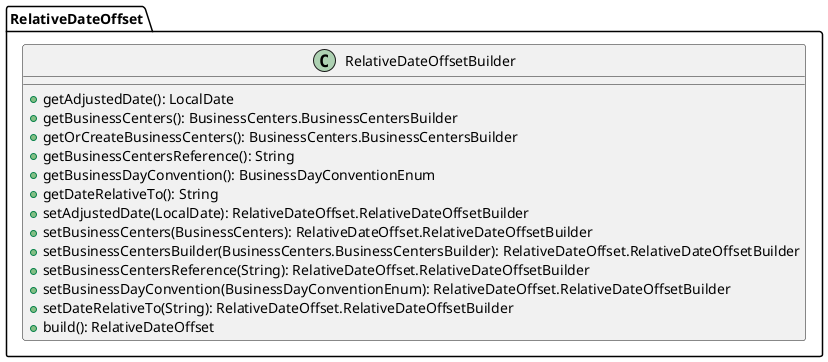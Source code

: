 @startuml

    class RelativeDateOffset.RelativeDateOffsetBuilder [[RelativeDateOffset.RelativeDateOffsetBuilder.html]] {
        +getAdjustedDate(): LocalDate
        +getBusinessCenters(): BusinessCenters.BusinessCentersBuilder
        +getOrCreateBusinessCenters(): BusinessCenters.BusinessCentersBuilder
        +getBusinessCentersReference(): String
        +getBusinessDayConvention(): BusinessDayConventionEnum
        +getDateRelativeTo(): String
        +setAdjustedDate(LocalDate): RelativeDateOffset.RelativeDateOffsetBuilder
        +setBusinessCenters(BusinessCenters): RelativeDateOffset.RelativeDateOffsetBuilder
        +setBusinessCentersBuilder(BusinessCenters.BusinessCentersBuilder): RelativeDateOffset.RelativeDateOffsetBuilder
        +setBusinessCentersReference(String): RelativeDateOffset.RelativeDateOffsetBuilder
        +setBusinessDayConvention(BusinessDayConventionEnum): RelativeDateOffset.RelativeDateOffsetBuilder
        +setDateRelativeTo(String): RelativeDateOffset.RelativeDateOffsetBuilder
        +build(): RelativeDateOffset
    }

@enduml
